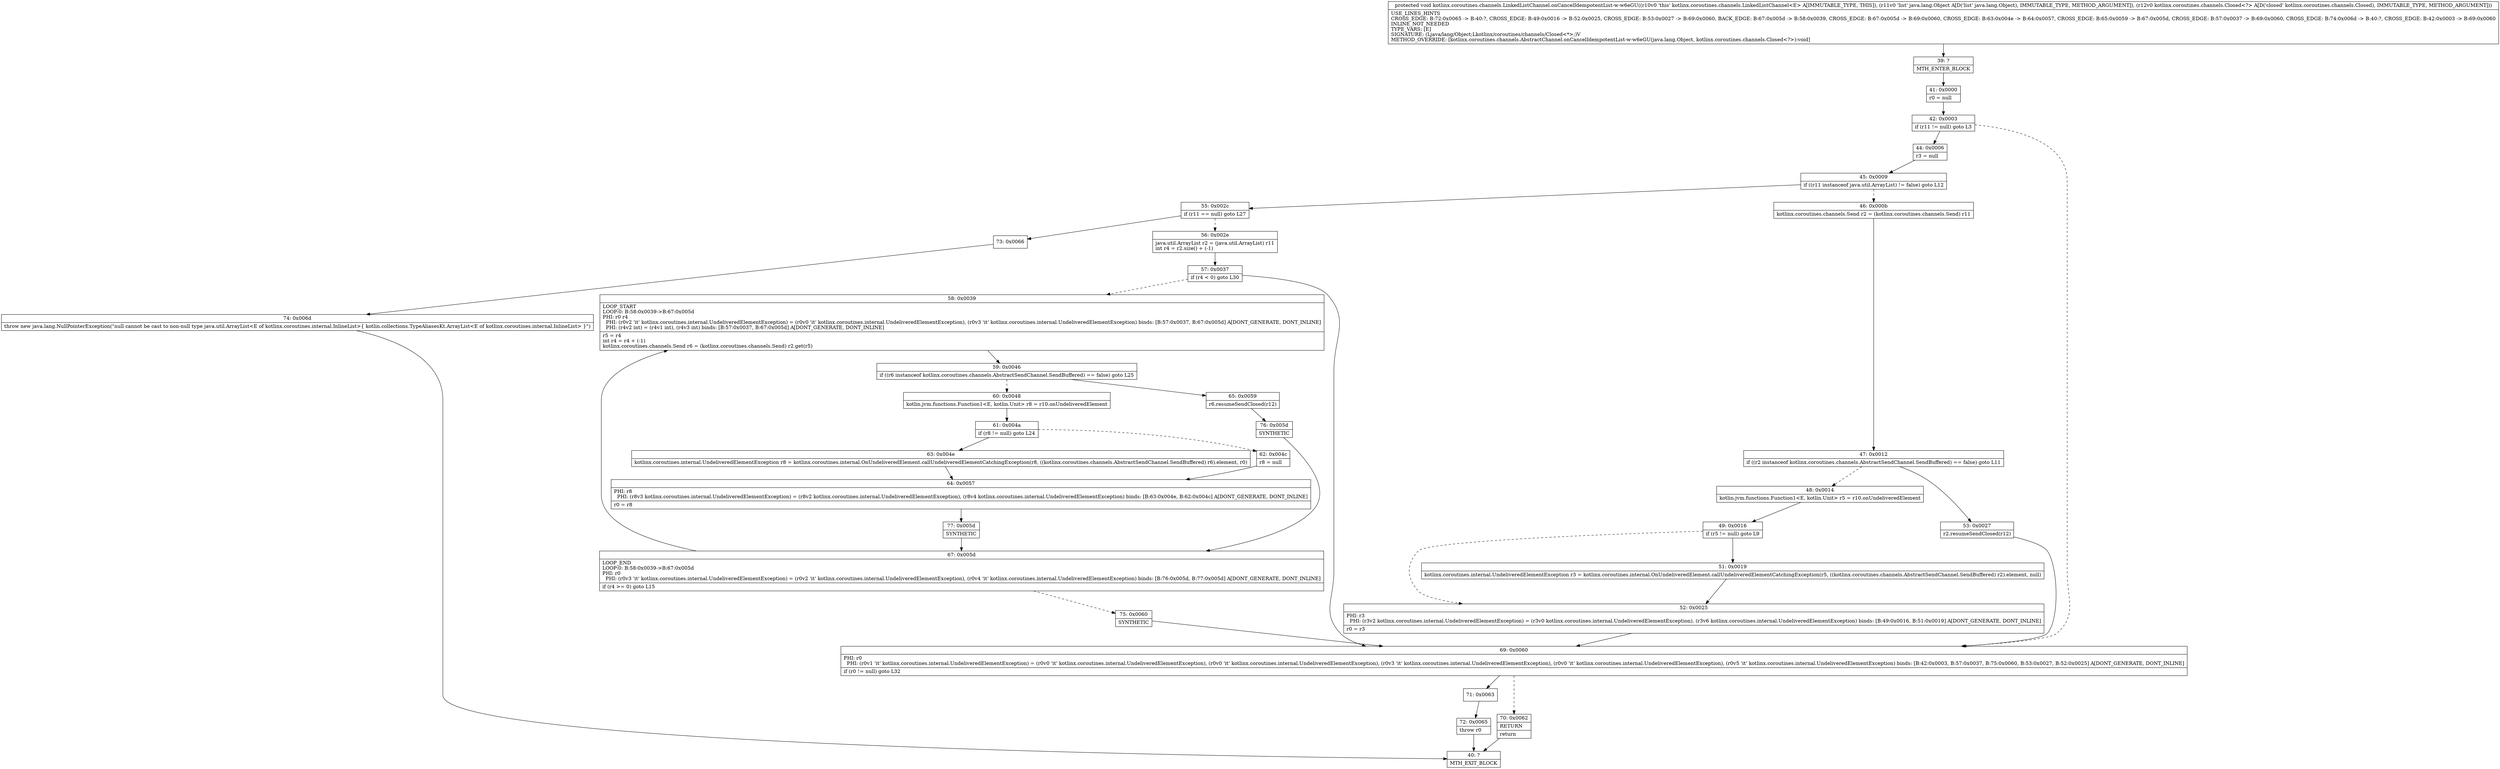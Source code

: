 digraph "CFG forkotlinx.coroutines.channels.LinkedListChannel.onCancelIdempotentList\-w\-w6eGU(Ljava\/lang\/Object;Lkotlinx\/coroutines\/channels\/Closed;)V" {
Node_39 [shape=record,label="{39\:\ ?|MTH_ENTER_BLOCK\l}"];
Node_41 [shape=record,label="{41\:\ 0x0000|r0 = null\l}"];
Node_42 [shape=record,label="{42\:\ 0x0003|if (r11 != null) goto L3\l}"];
Node_44 [shape=record,label="{44\:\ 0x0006|r3 = null\l}"];
Node_45 [shape=record,label="{45\:\ 0x0009|if ((r11 instanceof java.util.ArrayList) != false) goto L12\l}"];
Node_46 [shape=record,label="{46\:\ 0x000b|kotlinx.coroutines.channels.Send r2 = (kotlinx.coroutines.channels.Send) r11\l}"];
Node_47 [shape=record,label="{47\:\ 0x0012|if ((r2 instanceof kotlinx.coroutines.channels.AbstractSendChannel.SendBuffered) == false) goto L11\l}"];
Node_48 [shape=record,label="{48\:\ 0x0014|kotlin.jvm.functions.Function1\<E, kotlin.Unit\> r5 = r10.onUndeliveredElement\l}"];
Node_49 [shape=record,label="{49\:\ 0x0016|if (r5 != null) goto L9\l}"];
Node_51 [shape=record,label="{51\:\ 0x0019|kotlinx.coroutines.internal.UndeliveredElementException r3 = kotlinx.coroutines.internal.OnUndeliveredElement.callUndeliveredElementCatchingException(r5, ((kotlinx.coroutines.channels.AbstractSendChannel.SendBuffered) r2).element, null)\l}"];
Node_52 [shape=record,label="{52\:\ 0x0025|PHI: r3 \l  PHI: (r3v2 kotlinx.coroutines.internal.UndeliveredElementException) = (r3v0 kotlinx.coroutines.internal.UndeliveredElementException), (r3v6 kotlinx.coroutines.internal.UndeliveredElementException) binds: [B:49:0x0016, B:51:0x0019] A[DONT_GENERATE, DONT_INLINE]\l|r0 = r3\l}"];
Node_53 [shape=record,label="{53\:\ 0x0027|r2.resumeSendClosed(r12)\l}"];
Node_55 [shape=record,label="{55\:\ 0x002c|if (r11 == null) goto L27\l}"];
Node_56 [shape=record,label="{56\:\ 0x002e|java.util.ArrayList r2 = (java.util.ArrayList) r11\lint r4 = r2.size() + (\-1)\l}"];
Node_57 [shape=record,label="{57\:\ 0x0037|if (r4 \< 0) goto L30\l}"];
Node_58 [shape=record,label="{58\:\ 0x0039|LOOP_START\lLOOP:0: B:58:0x0039\-\>B:67:0x005d\lPHI: r0 r4 \l  PHI: (r0v2 'it' kotlinx.coroutines.internal.UndeliveredElementException) = (r0v0 'it' kotlinx.coroutines.internal.UndeliveredElementException), (r0v3 'it' kotlinx.coroutines.internal.UndeliveredElementException) binds: [B:57:0x0037, B:67:0x005d] A[DONT_GENERATE, DONT_INLINE]\l  PHI: (r4v2 int) = (r4v1 int), (r4v3 int) binds: [B:57:0x0037, B:67:0x005d] A[DONT_GENERATE, DONT_INLINE]\l|r5 = r4\lint r4 = r4 + (\-1)\lkotlinx.coroutines.channels.Send r6 = (kotlinx.coroutines.channels.Send) r2.get(r5)\l}"];
Node_59 [shape=record,label="{59\:\ 0x0046|if ((r6 instanceof kotlinx.coroutines.channels.AbstractSendChannel.SendBuffered) == false) goto L25\l}"];
Node_60 [shape=record,label="{60\:\ 0x0048|kotlin.jvm.functions.Function1\<E, kotlin.Unit\> r8 = r10.onUndeliveredElement\l}"];
Node_61 [shape=record,label="{61\:\ 0x004a|if (r8 != null) goto L24\l}"];
Node_62 [shape=record,label="{62\:\ 0x004c|r8 = null\l}"];
Node_64 [shape=record,label="{64\:\ 0x0057|PHI: r8 \l  PHI: (r8v3 kotlinx.coroutines.internal.UndeliveredElementException) = (r8v2 kotlinx.coroutines.internal.UndeliveredElementException), (r8v4 kotlinx.coroutines.internal.UndeliveredElementException) binds: [B:63:0x004e, B:62:0x004c] A[DONT_GENERATE, DONT_INLINE]\l|r0 = r8\l}"];
Node_77 [shape=record,label="{77\:\ 0x005d|SYNTHETIC\l}"];
Node_67 [shape=record,label="{67\:\ 0x005d|LOOP_END\lLOOP:0: B:58:0x0039\-\>B:67:0x005d\lPHI: r0 \l  PHI: (r0v3 'it' kotlinx.coroutines.internal.UndeliveredElementException) = (r0v2 'it' kotlinx.coroutines.internal.UndeliveredElementException), (r0v4 'it' kotlinx.coroutines.internal.UndeliveredElementException) binds: [B:76:0x005d, B:77:0x005d] A[DONT_GENERATE, DONT_INLINE]\l|if (r4 \>= 0) goto L15\l}"];
Node_75 [shape=record,label="{75\:\ 0x0060|SYNTHETIC\l}"];
Node_63 [shape=record,label="{63\:\ 0x004e|kotlinx.coroutines.internal.UndeliveredElementException r8 = kotlinx.coroutines.internal.OnUndeliveredElement.callUndeliveredElementCatchingException(r8, ((kotlinx.coroutines.channels.AbstractSendChannel.SendBuffered) r6).element, r0)\l}"];
Node_65 [shape=record,label="{65\:\ 0x0059|r6.resumeSendClosed(r12)\l}"];
Node_76 [shape=record,label="{76\:\ 0x005d|SYNTHETIC\l}"];
Node_73 [shape=record,label="{73\:\ 0x0066}"];
Node_74 [shape=record,label="{74\:\ 0x006d|throw new java.lang.NullPointerException(\"null cannot be cast to non\-null type java.util.ArrayList\<E of kotlinx.coroutines.internal.InlineList\>\{ kotlin.collections.TypeAliasesKt.ArrayList\<E of kotlinx.coroutines.internal.InlineList\> \}\")\l}"];
Node_40 [shape=record,label="{40\:\ ?|MTH_EXIT_BLOCK\l}"];
Node_69 [shape=record,label="{69\:\ 0x0060|PHI: r0 \l  PHI: (r0v1 'it' kotlinx.coroutines.internal.UndeliveredElementException) = (r0v0 'it' kotlinx.coroutines.internal.UndeliveredElementException), (r0v0 'it' kotlinx.coroutines.internal.UndeliveredElementException), (r0v3 'it' kotlinx.coroutines.internal.UndeliveredElementException), (r0v0 'it' kotlinx.coroutines.internal.UndeliveredElementException), (r0v5 'it' kotlinx.coroutines.internal.UndeliveredElementException) binds: [B:42:0x0003, B:57:0x0037, B:75:0x0060, B:53:0x0027, B:52:0x0025] A[DONT_GENERATE, DONT_INLINE]\l|if (r0 != null) goto L32\l}"];
Node_70 [shape=record,label="{70\:\ 0x0062|RETURN\l|return\l}"];
Node_71 [shape=record,label="{71\:\ 0x0063}"];
Node_72 [shape=record,label="{72\:\ 0x0065|throw r0\l}"];
MethodNode[shape=record,label="{protected void kotlinx.coroutines.channels.LinkedListChannel.onCancelIdempotentList\-w\-w6eGU((r10v0 'this' kotlinx.coroutines.channels.LinkedListChannel\<E\> A[IMMUTABLE_TYPE, THIS]), (r11v0 'list' java.lang.Object A[D('list' java.lang.Object), IMMUTABLE_TYPE, METHOD_ARGUMENT]), (r12v0 kotlinx.coroutines.channels.Closed\<?\> A[D('closed' kotlinx.coroutines.channels.Closed), IMMUTABLE_TYPE, METHOD_ARGUMENT]))  | USE_LINES_HINTS\lCROSS_EDGE: B:72:0x0065 \-\> B:40:?, CROSS_EDGE: B:49:0x0016 \-\> B:52:0x0025, CROSS_EDGE: B:53:0x0027 \-\> B:69:0x0060, BACK_EDGE: B:67:0x005d \-\> B:58:0x0039, CROSS_EDGE: B:67:0x005d \-\> B:69:0x0060, CROSS_EDGE: B:63:0x004e \-\> B:64:0x0057, CROSS_EDGE: B:65:0x0059 \-\> B:67:0x005d, CROSS_EDGE: B:57:0x0037 \-\> B:69:0x0060, CROSS_EDGE: B:74:0x006d \-\> B:40:?, CROSS_EDGE: B:42:0x0003 \-\> B:69:0x0060\lINLINE_NOT_NEEDED\lTYPE_VARS: [E]\lSIGNATURE: (Ljava\/lang\/Object;Lkotlinx\/coroutines\/channels\/Closed\<*\>;)V\lMETHOD_OVERRIDE: [kotlinx.coroutines.channels.AbstractChannel.onCancelIdempotentList\-w\-w6eGU(java.lang.Object, kotlinx.coroutines.channels.Closed\<?\>):void]\l}"];
MethodNode -> Node_39;Node_39 -> Node_41;
Node_41 -> Node_42;
Node_42 -> Node_44;
Node_42 -> Node_69[style=dashed];
Node_44 -> Node_45;
Node_45 -> Node_46[style=dashed];
Node_45 -> Node_55;
Node_46 -> Node_47;
Node_47 -> Node_48[style=dashed];
Node_47 -> Node_53;
Node_48 -> Node_49;
Node_49 -> Node_51;
Node_49 -> Node_52[style=dashed];
Node_51 -> Node_52;
Node_52 -> Node_69;
Node_53 -> Node_69;
Node_55 -> Node_56[style=dashed];
Node_55 -> Node_73;
Node_56 -> Node_57;
Node_57 -> Node_58[style=dashed];
Node_57 -> Node_69;
Node_58 -> Node_59;
Node_59 -> Node_60[style=dashed];
Node_59 -> Node_65;
Node_60 -> Node_61;
Node_61 -> Node_62[style=dashed];
Node_61 -> Node_63;
Node_62 -> Node_64;
Node_64 -> Node_77;
Node_77 -> Node_67;
Node_67 -> Node_58;
Node_67 -> Node_75[style=dashed];
Node_75 -> Node_69;
Node_63 -> Node_64;
Node_65 -> Node_76;
Node_76 -> Node_67;
Node_73 -> Node_74;
Node_74 -> Node_40;
Node_69 -> Node_70[style=dashed];
Node_69 -> Node_71;
Node_70 -> Node_40;
Node_71 -> Node_72;
Node_72 -> Node_40;
}

